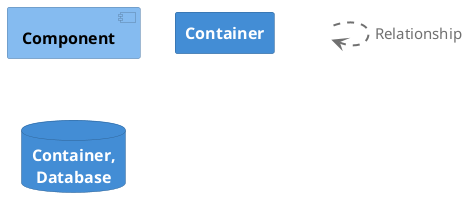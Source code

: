 @startuml
set separator none

skinparam {
  shadowing false
  arrowFontSize 15
  defaultTextAlignment center
  wrapWidth 100
  maxMessageSize 100
}
hide stereotype

skinparam rectangle<<_transparent>> {
  BorderColor transparent
  BackgroundColor transparent
  FontColor transparent
}

skinparam component<<1>> {
  BackgroundColor #85bbf0
  FontColor #000000
  BorderColor #5d82a8
}
component "==Component" <<1>>

skinparam rectangle<<2>> {
  BackgroundColor #438dd5
  FontColor #ffffff
  BorderColor #2e6295
}
rectangle "==Container" <<2>>

skinparam database<<3>> {
  BackgroundColor #438dd5
  FontColor #ffffff
  BorderColor #2e6295
}
database "==Container, Database" <<3>>

rectangle "." <<_transparent>> as 4
4 .[#707070,thickness=2].> 4 : "<color:#707070>Relationship"


@enduml